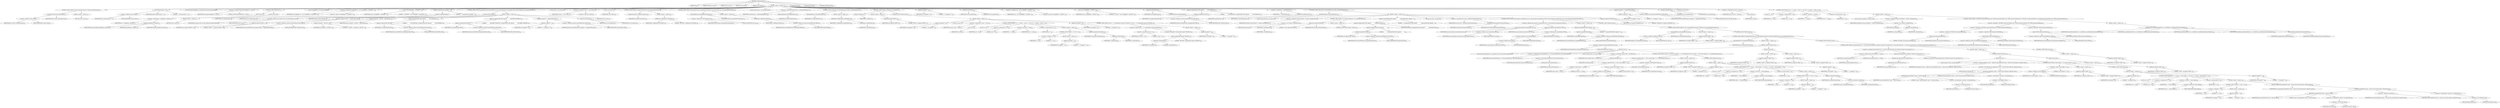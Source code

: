 digraph "printElementDecl" {  
"516" [label = <(METHOD,printElementDecl)<SUB>264</SUB>> ]
"33" [label = <(PARAM,this)<SUB>264</SUB>> ]
"517" [label = <(PARAM,PrintWriter out)<SUB>264</SUB>> ]
"518" [label = <(PARAM,Project p)<SUB>264</SUB>> ]
"519" [label = <(PARAM,String name)<SUB>265</SUB>> ]
"520" [label = <(PARAM,Class element)<SUB>265</SUB>> ]
"521" [label = <(BLOCK,&lt;empty&gt;,&lt;empty&gt;)<SUB>265</SUB>> ]
"522" [label = <(CONTROL_STRUCTURE,if (visited.containsKey(name)),if (visited.containsKey(name)))<SUB>267</SUB>> ]
"523" [label = <(containsKey,visited.containsKey(name))<SUB>267</SUB>> ]
"524" [label = <(&lt;operator&gt;.fieldAccess,this.visited)<SUB>267</SUB>> ]
"525" [label = <(IDENTIFIER,this,visited.containsKey(name))<SUB>267</SUB>> ]
"526" [label = <(FIELD_IDENTIFIER,visited,visited)<SUB>267</SUB>> ]
"527" [label = <(IDENTIFIER,name,visited.containsKey(name))<SUB>267</SUB>> ]
"528" [label = <(BLOCK,&lt;empty&gt;,&lt;empty&gt;)<SUB>267</SUB>> ]
"529" [label = <(RETURN,return;,return;)<SUB>268</SUB>> ]
"530" [label = <(put,visited.put(name, &quot;&quot;))<SUB>270</SUB>> ]
"531" [label = <(&lt;operator&gt;.fieldAccess,this.visited)<SUB>270</SUB>> ]
"532" [label = <(IDENTIFIER,this,visited.put(name, &quot;&quot;))<SUB>270</SUB>> ]
"533" [label = <(FIELD_IDENTIFIER,visited,visited)<SUB>270</SUB>> ]
"534" [label = <(IDENTIFIER,name,visited.put(name, &quot;&quot;))<SUB>270</SUB>> ]
"535" [label = <(LITERAL,&quot;&quot;,visited.put(name, &quot;&quot;))<SUB>270</SUB>> ]
"536" [label = <(LOCAL,IntrospectionHelper ih: org.apache.tools.ant.IntrospectionHelper)> ]
"537" [label = <(&lt;operator&gt;.assignment,IntrospectionHelper ih = null)<SUB>272</SUB>> ]
"538" [label = <(IDENTIFIER,ih,IntrospectionHelper ih = null)<SUB>272</SUB>> ]
"539" [label = <(LITERAL,null,IntrospectionHelper ih = null)<SUB>272</SUB>> ]
"540" [label = <(CONTROL_STRUCTURE,try,try)<SUB>273</SUB>> ]
"541" [label = <(BLOCK,try,try)<SUB>273</SUB>> ]
"542" [label = <(&lt;operator&gt;.assignment,ih = getHelper(p, element))<SUB>274</SUB>> ]
"543" [label = <(IDENTIFIER,ih,ih = getHelper(p, element))<SUB>274</SUB>> ]
"544" [label = <(getHelper,getHelper(p, element))<SUB>274</SUB>> ]
"545" [label = <(IDENTIFIER,IntrospectionHelper,getHelper(p, element))<SUB>274</SUB>> ]
"546" [label = <(IDENTIFIER,p,getHelper(p, element))<SUB>274</SUB>> ]
"547" [label = <(IDENTIFIER,element,getHelper(p, element))<SUB>274</SUB>> ]
"548" [label = <(BLOCK,catch,catch)> ]
"549" [label = <(BLOCK,&lt;empty&gt;,&lt;empty&gt;)<SUB>275</SUB>> ]
"550" [label = <(RETURN,return;,return;)<SUB>281</SUB>> ]
"28" [label = <(LOCAL,StringBuffer sb: java.lang.StringBuffer)> ]
"551" [label = <(&lt;operator&gt;.assignment,StringBuffer sb = new StringBuffer(&quot;&lt;!ELEMENT &quot;))<SUB>284</SUB>> ]
"552" [label = <(IDENTIFIER,sb,StringBuffer sb = new StringBuffer(&quot;&lt;!ELEMENT &quot;))<SUB>284</SUB>> ]
"553" [label = <(&lt;operator&gt;.alloc,new StringBuffer(&quot;&lt;!ELEMENT &quot;))<SUB>284</SUB>> ]
"554" [label = <(&lt;init&gt;,new StringBuffer(&quot;&lt;!ELEMENT &quot;))<SUB>284</SUB>> ]
"27" [label = <(IDENTIFIER,sb,new StringBuffer(&quot;&lt;!ELEMENT &quot;))<SUB>284</SUB>> ]
"555" [label = <(LITERAL,&quot;&lt;!ELEMENT &quot;,new StringBuffer(&quot;&lt;!ELEMENT &quot;))<SUB>284</SUB>> ]
"556" [label = <(append,sb.append(name).append(&quot; &quot;))<SUB>285</SUB>> ]
"557" [label = <(append,sb.append(name))<SUB>285</SUB>> ]
"558" [label = <(IDENTIFIER,sb,sb.append(name))<SUB>285</SUB>> ]
"559" [label = <(IDENTIFIER,name,sb.append(name))<SUB>285</SUB>> ]
"560" [label = <(LITERAL,&quot; &quot;,sb.append(name).append(&quot; &quot;))<SUB>285</SUB>> ]
"561" [label = <(CONTROL_STRUCTURE,if (org.apache.tools.ant.types.Reference.class.equals(element)),if (org.apache.tools.ant.types.Reference.class.equals(element)))<SUB>287</SUB>> ]
"562" [label = <(equals,equals(element))<SUB>287</SUB>> ]
"563" [label = <(&lt;operator&gt;.fieldAccess,org.apache.tools.ant.types.Reference.class)<SUB>287</SUB>> ]
"564" [label = <(IDENTIFIER,org.apache.tools.ant.types.Reference,equals(element))<SUB>287</SUB>> ]
"565" [label = <(FIELD_IDENTIFIER,class,class)<SUB>287</SUB>> ]
"566" [label = <(IDENTIFIER,element,equals(element))<SUB>287</SUB>> ]
"567" [label = <(BLOCK,&lt;empty&gt;,&lt;empty&gt;)<SUB>287</SUB>> ]
"568" [label = <(append,sb.append(&quot;EMPTY&gt;&quot;).append(LINE_SEP))<SUB>288</SUB>> ]
"569" [label = <(append,sb.append(&quot;EMPTY&gt;&quot;))<SUB>288</SUB>> ]
"570" [label = <(IDENTIFIER,sb,sb.append(&quot;EMPTY&gt;&quot;))<SUB>288</SUB>> ]
"571" [label = <(LITERAL,&quot;EMPTY&gt;&quot;,sb.append(&quot;EMPTY&gt;&quot;))<SUB>288</SUB>> ]
"572" [label = <(&lt;operator&gt;.fieldAccess,AntStructure$DTDPrinter.LINE_SEP)<SUB>288</SUB>> ]
"573" [label = <(IDENTIFIER,AntStructure$DTDPrinter,sb.append(&quot;EMPTY&gt;&quot;).append(LINE_SEP))<SUB>288</SUB>> ]
"574" [label = <(FIELD_IDENTIFIER,LINE_SEP,LINE_SEP)<SUB>288</SUB>> ]
"575" [label = <(append,sb.append(&quot;&lt;!ATTLIST &quot;).append(name))<SUB>289</SUB>> ]
"576" [label = <(append,sb.append(&quot;&lt;!ATTLIST &quot;))<SUB>289</SUB>> ]
"577" [label = <(IDENTIFIER,sb,sb.append(&quot;&lt;!ATTLIST &quot;))<SUB>289</SUB>> ]
"578" [label = <(LITERAL,&quot;&lt;!ATTLIST &quot;,sb.append(&quot;&lt;!ATTLIST &quot;))<SUB>289</SUB>> ]
"579" [label = <(IDENTIFIER,name,sb.append(&quot;&lt;!ATTLIST &quot;).append(name))<SUB>289</SUB>> ]
"580" [label = <(append,sb.append(LINE_SEP).append(&quot;          id ID #IMPLIED&quot;))<SUB>290</SUB>> ]
"581" [label = <(append,sb.append(LINE_SEP))<SUB>290</SUB>> ]
"582" [label = <(IDENTIFIER,sb,sb.append(LINE_SEP))<SUB>290</SUB>> ]
"583" [label = <(&lt;operator&gt;.fieldAccess,AntStructure$DTDPrinter.LINE_SEP)<SUB>290</SUB>> ]
"584" [label = <(IDENTIFIER,AntStructure$DTDPrinter,sb.append(LINE_SEP))<SUB>290</SUB>> ]
"585" [label = <(FIELD_IDENTIFIER,LINE_SEP,LINE_SEP)<SUB>290</SUB>> ]
"586" [label = <(LITERAL,&quot;          id ID #IMPLIED&quot;,sb.append(LINE_SEP).append(&quot;          id ID #IMPLIED&quot;))<SUB>290</SUB>> ]
"587" [label = <(append,sb.append(LINE_SEP).append(&quot;          refid IDREF #IMPLIED&quot;))<SUB>291</SUB>> ]
"588" [label = <(append,sb.append(LINE_SEP))<SUB>291</SUB>> ]
"589" [label = <(IDENTIFIER,sb,sb.append(LINE_SEP))<SUB>291</SUB>> ]
"590" [label = <(&lt;operator&gt;.fieldAccess,AntStructure$DTDPrinter.LINE_SEP)<SUB>291</SUB>> ]
"591" [label = <(IDENTIFIER,AntStructure$DTDPrinter,sb.append(LINE_SEP))<SUB>291</SUB>> ]
"592" [label = <(FIELD_IDENTIFIER,LINE_SEP,LINE_SEP)<SUB>291</SUB>> ]
"593" [label = <(LITERAL,&quot;          refid IDREF #IMPLIED&quot;,sb.append(LINE_SEP).append(&quot;          refid IDREF #IMPLIED&quot;))<SUB>291</SUB>> ]
"594" [label = <(append,sb.append(&quot;&gt;&quot;).append(LINE_SEP))<SUB>292</SUB>> ]
"595" [label = <(append,sb.append(&quot;&gt;&quot;))<SUB>292</SUB>> ]
"596" [label = <(IDENTIFIER,sb,sb.append(&quot;&gt;&quot;))<SUB>292</SUB>> ]
"597" [label = <(LITERAL,&quot;&gt;&quot;,sb.append(&quot;&gt;&quot;))<SUB>292</SUB>> ]
"598" [label = <(&lt;operator&gt;.fieldAccess,AntStructure$DTDPrinter.LINE_SEP)<SUB>292</SUB>> ]
"599" [label = <(IDENTIFIER,AntStructure$DTDPrinter,sb.append(&quot;&gt;&quot;).append(LINE_SEP))<SUB>292</SUB>> ]
"600" [label = <(FIELD_IDENTIFIER,LINE_SEP,LINE_SEP)<SUB>292</SUB>> ]
"601" [label = <(println,out.println(sb))<SUB>293</SUB>> ]
"602" [label = <(IDENTIFIER,out,out.println(sb))<SUB>293</SUB>> ]
"603" [label = <(IDENTIFIER,sb,out.println(sb))<SUB>293</SUB>> ]
"604" [label = <(RETURN,return;,return;)<SUB>294</SUB>> ]
"30" [label = <(LOCAL,Vector v: java.util.Vector)> ]
"605" [label = <(&lt;operator&gt;.assignment,Vector v = new Vector())<SUB>297</SUB>> ]
"606" [label = <(IDENTIFIER,v,Vector v = new Vector())<SUB>297</SUB>> ]
"607" [label = <(&lt;operator&gt;.alloc,new Vector())<SUB>297</SUB>> ]
"608" [label = <(&lt;init&gt;,new Vector())<SUB>297</SUB>> ]
"29" [label = <(IDENTIFIER,v,new Vector())<SUB>297</SUB>> ]
"609" [label = <(CONTROL_STRUCTURE,if (ih.supportsCharacters()),if (ih.supportsCharacters()))<SUB>298</SUB>> ]
"610" [label = <(supportsCharacters,supportsCharacters())<SUB>298</SUB>> ]
"611" [label = <(IDENTIFIER,ih,supportsCharacters())<SUB>298</SUB>> ]
"612" [label = <(BLOCK,&lt;empty&gt;,&lt;empty&gt;)<SUB>298</SUB>> ]
"613" [label = <(addElement,v.addElement(&quot;#PCDATA&quot;))<SUB>299</SUB>> ]
"614" [label = <(IDENTIFIER,v,v.addElement(&quot;#PCDATA&quot;))<SUB>299</SUB>> ]
"615" [label = <(LITERAL,&quot;#PCDATA&quot;,v.addElement(&quot;#PCDATA&quot;))<SUB>299</SUB>> ]
"616" [label = <(CONTROL_STRUCTURE,if (TaskContainer.class.isAssignableFrom(element)),if (TaskContainer.class.isAssignableFrom(element)))<SUB>302</SUB>> ]
"617" [label = <(isAssignableFrom,isAssignableFrom(element))<SUB>302</SUB>> ]
"618" [label = <(&lt;operator&gt;.fieldAccess,TaskContainer.class)<SUB>302</SUB>> ]
"619" [label = <(IDENTIFIER,TaskContainer,isAssignableFrom(element))<SUB>302</SUB>> ]
"620" [label = <(FIELD_IDENTIFIER,class,class)<SUB>302</SUB>> ]
"621" [label = <(IDENTIFIER,element,isAssignableFrom(element))<SUB>302</SUB>> ]
"622" [label = <(BLOCK,&lt;empty&gt;,&lt;empty&gt;)<SUB>302</SUB>> ]
"623" [label = <(addElement,v.addElement(TASKS))<SUB>303</SUB>> ]
"624" [label = <(IDENTIFIER,v,v.addElement(TASKS))<SUB>303</SUB>> ]
"625" [label = <(&lt;operator&gt;.fieldAccess,AntStructure$DTDPrinter.TASKS)<SUB>303</SUB>> ]
"626" [label = <(IDENTIFIER,AntStructure$DTDPrinter,v.addElement(TASKS))<SUB>303</SUB>> ]
"627" [label = <(FIELD_IDENTIFIER,TASKS,TASKS)<SUB>303</SUB>> ]
"628" [label = <(LOCAL,Enumeration e: java.util.Enumeration)> ]
"629" [label = <(&lt;operator&gt;.assignment,Enumeration e = getNestedElements())<SUB>306</SUB>> ]
"630" [label = <(IDENTIFIER,e,Enumeration e = getNestedElements())<SUB>306</SUB>> ]
"631" [label = <(getNestedElements,getNestedElements())<SUB>306</SUB>> ]
"632" [label = <(IDENTIFIER,ih,getNestedElements())<SUB>306</SUB>> ]
"633" [label = <(CONTROL_STRUCTURE,while (e.hasMoreElements()),while (e.hasMoreElements()))<SUB>307</SUB>> ]
"634" [label = <(hasMoreElements,e.hasMoreElements())<SUB>307</SUB>> ]
"635" [label = <(IDENTIFIER,e,e.hasMoreElements())<SUB>307</SUB>> ]
"636" [label = <(BLOCK,&lt;empty&gt;,&lt;empty&gt;)<SUB>307</SUB>> ]
"637" [label = <(addElement,v.addElement(e.nextElement()))<SUB>308</SUB>> ]
"638" [label = <(IDENTIFIER,v,v.addElement(e.nextElement()))<SUB>308</SUB>> ]
"639" [label = <(nextElement,e.nextElement())<SUB>308</SUB>> ]
"640" [label = <(IDENTIFIER,e,e.nextElement())<SUB>308</SUB>> ]
"641" [label = <(CONTROL_STRUCTURE,if (v.isEmpty()),if (v.isEmpty()))<SUB>311</SUB>> ]
"642" [label = <(isEmpty,v.isEmpty())<SUB>311</SUB>> ]
"643" [label = <(IDENTIFIER,v,v.isEmpty())<SUB>311</SUB>> ]
"644" [label = <(BLOCK,&lt;empty&gt;,&lt;empty&gt;)<SUB>311</SUB>> ]
"645" [label = <(append,sb.append(&quot;EMPTY&quot;))<SUB>312</SUB>> ]
"646" [label = <(IDENTIFIER,sb,sb.append(&quot;EMPTY&quot;))<SUB>312</SUB>> ]
"647" [label = <(LITERAL,&quot;EMPTY&quot;,sb.append(&quot;EMPTY&quot;))<SUB>312</SUB>> ]
"648" [label = <(CONTROL_STRUCTURE,else,else)<SUB>313</SUB>> ]
"649" [label = <(BLOCK,&lt;empty&gt;,&lt;empty&gt;)<SUB>313</SUB>> ]
"650" [label = <(append,sb.append(&quot;(&quot;))<SUB>314</SUB>> ]
"651" [label = <(IDENTIFIER,sb,sb.append(&quot;(&quot;))<SUB>314</SUB>> ]
"652" [label = <(LITERAL,&quot;(&quot;,sb.append(&quot;(&quot;))<SUB>314</SUB>> ]
"653" [label = <(LOCAL,int count: int)> ]
"654" [label = <(&lt;operator&gt;.assignment,int count = v.size())<SUB>315</SUB>> ]
"655" [label = <(IDENTIFIER,count,int count = v.size())<SUB>315</SUB>> ]
"656" [label = <(size,v.size())<SUB>315</SUB>> ]
"657" [label = <(IDENTIFIER,v,v.size())<SUB>315</SUB>> ]
"658" [label = <(CONTROL_STRUCTURE,for (int i = 0; Some(i &lt; count); i++),for (int i = 0; Some(i &lt; count); i++))<SUB>316</SUB>> ]
"659" [label = <(LOCAL,int i: int)> ]
"660" [label = <(&lt;operator&gt;.assignment,int i = 0)<SUB>316</SUB>> ]
"661" [label = <(IDENTIFIER,i,int i = 0)<SUB>316</SUB>> ]
"662" [label = <(LITERAL,0,int i = 0)<SUB>316</SUB>> ]
"663" [label = <(&lt;operator&gt;.lessThan,i &lt; count)<SUB>316</SUB>> ]
"664" [label = <(IDENTIFIER,i,i &lt; count)<SUB>316</SUB>> ]
"665" [label = <(IDENTIFIER,count,i &lt; count)<SUB>316</SUB>> ]
"666" [label = <(&lt;operator&gt;.postIncrement,i++)<SUB>316</SUB>> ]
"667" [label = <(IDENTIFIER,i,i++)<SUB>316</SUB>> ]
"668" [label = <(BLOCK,&lt;empty&gt;,&lt;empty&gt;)<SUB>316</SUB>> ]
"669" [label = <(CONTROL_STRUCTURE,if (i != 0),if (i != 0))<SUB>317</SUB>> ]
"670" [label = <(&lt;operator&gt;.notEquals,i != 0)<SUB>317</SUB>> ]
"671" [label = <(IDENTIFIER,i,i != 0)<SUB>317</SUB>> ]
"672" [label = <(LITERAL,0,i != 0)<SUB>317</SUB>> ]
"673" [label = <(BLOCK,&lt;empty&gt;,&lt;empty&gt;)<SUB>317</SUB>> ]
"674" [label = <(append,sb.append(&quot; | &quot;))<SUB>318</SUB>> ]
"675" [label = <(IDENTIFIER,sb,sb.append(&quot; | &quot;))<SUB>318</SUB>> ]
"676" [label = <(LITERAL,&quot; | &quot;,sb.append(&quot; | &quot;))<SUB>318</SUB>> ]
"677" [label = <(append,sb.append(v.elementAt(i)))<SUB>320</SUB>> ]
"678" [label = <(IDENTIFIER,sb,sb.append(v.elementAt(i)))<SUB>320</SUB>> ]
"679" [label = <(elementAt,v.elementAt(i))<SUB>320</SUB>> ]
"680" [label = <(IDENTIFIER,v,v.elementAt(i))<SUB>320</SUB>> ]
"681" [label = <(IDENTIFIER,i,v.elementAt(i))<SUB>320</SUB>> ]
"682" [label = <(append,sb.append(&quot;)&quot;))<SUB>322</SUB>> ]
"683" [label = <(IDENTIFIER,sb,sb.append(&quot;)&quot;))<SUB>322</SUB>> ]
"684" [label = <(LITERAL,&quot;)&quot;,sb.append(&quot;)&quot;))<SUB>322</SUB>> ]
"685" [label = <(CONTROL_STRUCTURE,if (count &gt; 1 || !v.elementAt(0).equals(&quot;#PCDATA&quot;)),if (count &gt; 1 || !v.elementAt(0).equals(&quot;#PCDATA&quot;)))<SUB>323</SUB>> ]
"686" [label = <(&lt;operator&gt;.logicalOr,count &gt; 1 || !v.elementAt(0).equals(&quot;#PCDATA&quot;))<SUB>323</SUB>> ]
"687" [label = <(&lt;operator&gt;.greaterThan,count &gt; 1)<SUB>323</SUB>> ]
"688" [label = <(IDENTIFIER,count,count &gt; 1)<SUB>323</SUB>> ]
"689" [label = <(LITERAL,1,count &gt; 1)<SUB>323</SUB>> ]
"690" [label = <(&lt;operator&gt;.logicalNot,!v.elementAt(0).equals(&quot;#PCDATA&quot;))<SUB>323</SUB>> ]
"691" [label = <(equals,v.elementAt(0).equals(&quot;#PCDATA&quot;))<SUB>323</SUB>> ]
"692" [label = <(elementAt,v.elementAt(0))<SUB>323</SUB>> ]
"693" [label = <(IDENTIFIER,v,v.elementAt(0))<SUB>323</SUB>> ]
"694" [label = <(LITERAL,0,v.elementAt(0))<SUB>323</SUB>> ]
"695" [label = <(LITERAL,&quot;#PCDATA&quot;,v.elementAt(0).equals(&quot;#PCDATA&quot;))<SUB>323</SUB>> ]
"696" [label = <(BLOCK,&lt;empty&gt;,&lt;empty&gt;)<SUB>323</SUB>> ]
"697" [label = <(append,sb.append(&quot;*&quot;))<SUB>324</SUB>> ]
"698" [label = <(IDENTIFIER,sb,sb.append(&quot;*&quot;))<SUB>324</SUB>> ]
"699" [label = <(LITERAL,&quot;*&quot;,sb.append(&quot;*&quot;))<SUB>324</SUB>> ]
"700" [label = <(append,sb.append(&quot;&gt;&quot;))<SUB>327</SUB>> ]
"701" [label = <(IDENTIFIER,sb,sb.append(&quot;&gt;&quot;))<SUB>327</SUB>> ]
"702" [label = <(LITERAL,&quot;&gt;&quot;,sb.append(&quot;&gt;&quot;))<SUB>327</SUB>> ]
"703" [label = <(println,out.println(sb))<SUB>328</SUB>> ]
"704" [label = <(IDENTIFIER,out,out.println(sb))<SUB>328</SUB>> ]
"705" [label = <(IDENTIFIER,sb,out.println(sb))<SUB>328</SUB>> ]
"706" [label = <(&lt;operator&gt;.assignment,sb = new StringBuffer(&quot;&lt;!ATTLIST &quot;))<SUB>330</SUB>> ]
"707" [label = <(IDENTIFIER,sb,sb = new StringBuffer(&quot;&lt;!ATTLIST &quot;))<SUB>330</SUB>> ]
"708" [label = <(&lt;operator&gt;.alloc,new StringBuffer(&quot;&lt;!ATTLIST &quot;))<SUB>330</SUB>> ]
"709" [label = <(&lt;init&gt;,new StringBuffer(&quot;&lt;!ATTLIST &quot;))<SUB>330</SUB>> ]
"31" [label = <(IDENTIFIER,sb,new StringBuffer(&quot;&lt;!ATTLIST &quot;))<SUB>330</SUB>> ]
"710" [label = <(LITERAL,&quot;&lt;!ATTLIST &quot;,new StringBuffer(&quot;&lt;!ATTLIST &quot;))<SUB>330</SUB>> ]
"711" [label = <(append,sb.append(name))<SUB>331</SUB>> ]
"712" [label = <(IDENTIFIER,sb,sb.append(name))<SUB>331</SUB>> ]
"713" [label = <(IDENTIFIER,name,sb.append(name))<SUB>331</SUB>> ]
"714" [label = <(append,sb.append(LINE_SEP).append(&quot;          id ID #IMPLIED&quot;))<SUB>332</SUB>> ]
"715" [label = <(append,sb.append(LINE_SEP))<SUB>332</SUB>> ]
"716" [label = <(IDENTIFIER,sb,sb.append(LINE_SEP))<SUB>332</SUB>> ]
"717" [label = <(&lt;operator&gt;.fieldAccess,AntStructure$DTDPrinter.LINE_SEP)<SUB>332</SUB>> ]
"718" [label = <(IDENTIFIER,AntStructure$DTDPrinter,sb.append(LINE_SEP))<SUB>332</SUB>> ]
"719" [label = <(FIELD_IDENTIFIER,LINE_SEP,LINE_SEP)<SUB>332</SUB>> ]
"720" [label = <(LITERAL,&quot;          id ID #IMPLIED&quot;,sb.append(LINE_SEP).append(&quot;          id ID #IMPLIED&quot;))<SUB>332</SUB>> ]
"721" [label = <(&lt;operator&gt;.assignment,e = getAttributes())<SUB>334</SUB>> ]
"722" [label = <(IDENTIFIER,e,e = getAttributes())<SUB>334</SUB>> ]
"723" [label = <(getAttributes,getAttributes())<SUB>334</SUB>> ]
"724" [label = <(IDENTIFIER,ih,getAttributes())<SUB>334</SUB>> ]
"725" [label = <(CONTROL_STRUCTURE,while (e.hasMoreElements()),while (e.hasMoreElements()))<SUB>335</SUB>> ]
"726" [label = <(hasMoreElements,e.hasMoreElements())<SUB>335</SUB>> ]
"727" [label = <(IDENTIFIER,e,e.hasMoreElements())<SUB>335</SUB>> ]
"728" [label = <(BLOCK,&lt;empty&gt;,&lt;empty&gt;)<SUB>335</SUB>> ]
"729" [label = <(LOCAL,String attrName: java.lang.String)> ]
"730" [label = <(&lt;operator&gt;.assignment,String attrName = (String) e.nextElement())<SUB>336</SUB>> ]
"731" [label = <(IDENTIFIER,attrName,String attrName = (String) e.nextElement())<SUB>336</SUB>> ]
"732" [label = <(&lt;operator&gt;.cast,(String) e.nextElement())<SUB>336</SUB>> ]
"733" [label = <(TYPE_REF,String,String)<SUB>336</SUB>> ]
"734" [label = <(nextElement,e.nextElement())<SUB>336</SUB>> ]
"735" [label = <(IDENTIFIER,e,e.nextElement())<SUB>336</SUB>> ]
"736" [label = <(CONTROL_STRUCTURE,if (&quot;id&quot;.equals(attrName)),if (&quot;id&quot;.equals(attrName)))<SUB>337</SUB>> ]
"737" [label = <(equals,this.equals(attrName))<SUB>337</SUB>> ]
"738" [label = <(LITERAL,&quot;id&quot;,this.equals(attrName))<SUB>337</SUB>> ]
"739" [label = <(IDENTIFIER,attrName,this.equals(attrName))<SUB>337</SUB>> ]
"740" [label = <(BLOCK,&lt;empty&gt;,&lt;empty&gt;)<SUB>337</SUB>> ]
"741" [label = <(CONTROL_STRUCTURE,continue;,continue;)<SUB>338</SUB>> ]
"742" [label = <(append,sb.append(LINE_SEP).append(&quot;          &quot;).append(attrName).append(&quot; &quot;))<SUB>341</SUB>> ]
"743" [label = <(append,sb.append(LINE_SEP).append(&quot;          &quot;).append(attrName))<SUB>341</SUB>> ]
"744" [label = <(append,sb.append(LINE_SEP).append(&quot;          &quot;))<SUB>341</SUB>> ]
"745" [label = <(append,sb.append(LINE_SEP))<SUB>341</SUB>> ]
"746" [label = <(IDENTIFIER,sb,sb.append(LINE_SEP))<SUB>341</SUB>> ]
"747" [label = <(&lt;operator&gt;.fieldAccess,AntStructure$DTDPrinter.LINE_SEP)<SUB>341</SUB>> ]
"748" [label = <(IDENTIFIER,AntStructure$DTDPrinter,sb.append(LINE_SEP))<SUB>341</SUB>> ]
"749" [label = <(FIELD_IDENTIFIER,LINE_SEP,LINE_SEP)<SUB>341</SUB>> ]
"750" [label = <(LITERAL,&quot;          &quot;,sb.append(LINE_SEP).append(&quot;          &quot;))<SUB>341</SUB>> ]
"751" [label = <(IDENTIFIER,attrName,sb.append(LINE_SEP).append(&quot;          &quot;).append(attrName))<SUB>342</SUB>> ]
"752" [label = <(LITERAL,&quot; &quot;,sb.append(LINE_SEP).append(&quot;          &quot;).append(attrName).append(&quot; &quot;))<SUB>342</SUB>> ]
"753" [label = <(LOCAL,Class type: java.lang.Class)> ]
"754" [label = <(&lt;operator&gt;.assignment,Class type = getAttributeType(attrName))<SUB>343</SUB>> ]
"755" [label = <(IDENTIFIER,type,Class type = getAttributeType(attrName))<SUB>343</SUB>> ]
"756" [label = <(getAttributeType,getAttributeType(attrName))<SUB>343</SUB>> ]
"757" [label = <(IDENTIFIER,ih,getAttributeType(attrName))<SUB>343</SUB>> ]
"758" [label = <(IDENTIFIER,attrName,getAttributeType(attrName))<SUB>343</SUB>> ]
"759" [label = <(CONTROL_STRUCTURE,if (type.equals(java.lang.Boolean.class) || type.equals(java.lang.Boolean.TYPE)),if (type.equals(java.lang.Boolean.class) || type.equals(java.lang.Boolean.TYPE)))<SUB>344</SUB>> ]
"760" [label = <(&lt;operator&gt;.logicalOr,type.equals(java.lang.Boolean.class) || type.equals(java.lang.Boolean.TYPE))<SUB>344</SUB>> ]
"761" [label = <(equals,type.equals(java.lang.Boolean.class))<SUB>344</SUB>> ]
"762" [label = <(IDENTIFIER,type,type.equals(java.lang.Boolean.class))<SUB>344</SUB>> ]
"763" [label = <(&lt;operator&gt;.fieldAccess,java.lang.Boolean.class)<SUB>344</SUB>> ]
"764" [label = <(IDENTIFIER,java.lang.Boolean,type.equals(java.lang.Boolean.class))<SUB>344</SUB>> ]
"765" [label = <(FIELD_IDENTIFIER,class,class)<SUB>344</SUB>> ]
"766" [label = <(equals,type.equals(java.lang.Boolean.TYPE))<SUB>345</SUB>> ]
"767" [label = <(IDENTIFIER,type,type.equals(java.lang.Boolean.TYPE))<SUB>345</SUB>> ]
"768" [label = <(&lt;operator&gt;.fieldAccess,java.lang.Boolean.TYPE)<SUB>345</SUB>> ]
"769" [label = <(&lt;operator&gt;.fieldAccess,java.lang.Boolean)<SUB>345</SUB>> ]
"770" [label = <(&lt;operator&gt;.fieldAccess,java.lang)<SUB>345</SUB>> ]
"771" [label = <(IDENTIFIER,java,type.equals(java.lang.Boolean.TYPE))<SUB>345</SUB>> ]
"772" [label = <(FIELD_IDENTIFIER,lang,lang)<SUB>345</SUB>> ]
"773" [label = <(FIELD_IDENTIFIER,Boolean,Boolean)<SUB>345</SUB>> ]
"774" [label = <(FIELD_IDENTIFIER,TYPE,TYPE)<SUB>345</SUB>> ]
"775" [label = <(BLOCK,&lt;empty&gt;,&lt;empty&gt;)<SUB>345</SUB>> ]
"776" [label = <(append,sb.append(BOOLEAN).append(&quot; &quot;))<SUB>346</SUB>> ]
"777" [label = <(append,sb.append(BOOLEAN))<SUB>346</SUB>> ]
"778" [label = <(IDENTIFIER,sb,sb.append(BOOLEAN))<SUB>346</SUB>> ]
"779" [label = <(&lt;operator&gt;.fieldAccess,AntStructure$DTDPrinter.BOOLEAN)<SUB>346</SUB>> ]
"780" [label = <(IDENTIFIER,AntStructure$DTDPrinter,sb.append(BOOLEAN))<SUB>346</SUB>> ]
"781" [label = <(FIELD_IDENTIFIER,BOOLEAN,BOOLEAN)<SUB>346</SUB>> ]
"782" [label = <(LITERAL,&quot; &quot;,sb.append(BOOLEAN).append(&quot; &quot;))<SUB>346</SUB>> ]
"783" [label = <(CONTROL_STRUCTURE,else,else)<SUB>347</SUB>> ]
"784" [label = <(CONTROL_STRUCTURE,if (Reference.class.isAssignableFrom(type)),if (Reference.class.isAssignableFrom(type)))<SUB>347</SUB>> ]
"785" [label = <(isAssignableFrom,isAssignableFrom(type))<SUB>347</SUB>> ]
"786" [label = <(&lt;operator&gt;.fieldAccess,Reference.class)<SUB>347</SUB>> ]
"787" [label = <(IDENTIFIER,Reference,isAssignableFrom(type))<SUB>347</SUB>> ]
"788" [label = <(FIELD_IDENTIFIER,class,class)<SUB>347</SUB>> ]
"789" [label = <(IDENTIFIER,type,isAssignableFrom(type))<SUB>347</SUB>> ]
"790" [label = <(BLOCK,&lt;empty&gt;,&lt;empty&gt;)<SUB>347</SUB>> ]
"791" [label = <(append,sb.append(&quot;IDREF &quot;))<SUB>348</SUB>> ]
"792" [label = <(IDENTIFIER,sb,sb.append(&quot;IDREF &quot;))<SUB>348</SUB>> ]
"793" [label = <(LITERAL,&quot;IDREF &quot;,sb.append(&quot;IDREF &quot;))<SUB>348</SUB>> ]
"794" [label = <(CONTROL_STRUCTURE,else,else)<SUB>349</SUB>> ]
"795" [label = <(CONTROL_STRUCTURE,if (EnumeratedAttribute.class.isAssignableFrom(type)),if (EnumeratedAttribute.class.isAssignableFrom(type)))<SUB>349</SUB>> ]
"796" [label = <(isAssignableFrom,isAssignableFrom(type))<SUB>349</SUB>> ]
"797" [label = <(&lt;operator&gt;.fieldAccess,EnumeratedAttribute.class)<SUB>349</SUB>> ]
"798" [label = <(IDENTIFIER,EnumeratedAttribute,isAssignableFrom(type))<SUB>349</SUB>> ]
"799" [label = <(FIELD_IDENTIFIER,class,class)<SUB>349</SUB>> ]
"800" [label = <(IDENTIFIER,type,isAssignableFrom(type))<SUB>349</SUB>> ]
"801" [label = <(BLOCK,&lt;empty&gt;,&lt;empty&gt;)<SUB>349</SUB>> ]
"802" [label = <(CONTROL_STRUCTURE,try,try)<SUB>350</SUB>> ]
"803" [label = <(BLOCK,try,try)<SUB>350</SUB>> ]
"804" [label = <(LOCAL,EnumeratedAttribute ea: org.apache.tools.ant.types.EnumeratedAttribute)> ]
"805" [label = <(&lt;operator&gt;.assignment,EnumeratedAttribute ea = (EnumeratedAttribute) type.newInstance())<SUB>351</SUB>> ]
"806" [label = <(IDENTIFIER,ea,EnumeratedAttribute ea = (EnumeratedAttribute) type.newInstance())<SUB>351</SUB>> ]
"807" [label = <(&lt;operator&gt;.cast,(EnumeratedAttribute) type.newInstance())<SUB>352</SUB>> ]
"808" [label = <(TYPE_REF,EnumeratedAttribute,EnumeratedAttribute)<SUB>352</SUB>> ]
"809" [label = <(newInstance,type.newInstance())<SUB>352</SUB>> ]
"810" [label = <(IDENTIFIER,type,type.newInstance())<SUB>352</SUB>> ]
"811" [label = <(LOCAL,String[] values: java.lang.String[])> ]
"812" [label = <(&lt;operator&gt;.assignment,String[] values = getValues())<SUB>353</SUB>> ]
"813" [label = <(IDENTIFIER,values,String[] values = getValues())<SUB>353</SUB>> ]
"814" [label = <(getValues,getValues())<SUB>353</SUB>> ]
"815" [label = <(IDENTIFIER,ea,getValues())<SUB>353</SUB>> ]
"816" [label = <(CONTROL_STRUCTURE,if (values == null || values.length == 0 || !areNmtokens(values)),if (values == null || values.length == 0 || !areNmtokens(values)))<SUB>354</SUB>> ]
"817" [label = <(&lt;operator&gt;.logicalOr,values == null || values.length == 0 || !areNmtokens(values))<SUB>354</SUB>> ]
"818" [label = <(&lt;operator&gt;.logicalOr,values == null || values.length == 0)<SUB>354</SUB>> ]
"819" [label = <(&lt;operator&gt;.equals,values == null)<SUB>354</SUB>> ]
"820" [label = <(IDENTIFIER,values,values == null)<SUB>354</SUB>> ]
"821" [label = <(LITERAL,null,values == null)<SUB>354</SUB>> ]
"822" [label = <(&lt;operator&gt;.equals,values.length == 0)<SUB>355</SUB>> ]
"823" [label = <(&lt;operator&gt;.fieldAccess,values.length)<SUB>355</SUB>> ]
"824" [label = <(IDENTIFIER,values,values.length == 0)<SUB>355</SUB>> ]
"825" [label = <(FIELD_IDENTIFIER,length,length)<SUB>355</SUB>> ]
"826" [label = <(LITERAL,0,values.length == 0)<SUB>355</SUB>> ]
"827" [label = <(&lt;operator&gt;.logicalNot,!areNmtokens(values))<SUB>356</SUB>> ]
"828" [label = <(areNmtokens,areNmtokens(values))<SUB>356</SUB>> ]
"829" [label = <(IDENTIFIER,values,areNmtokens(values))<SUB>356</SUB>> ]
"830" [label = <(BLOCK,&lt;empty&gt;,&lt;empty&gt;)<SUB>356</SUB>> ]
"831" [label = <(append,sb.append(&quot;CDATA &quot;))<SUB>357</SUB>> ]
"832" [label = <(IDENTIFIER,sb,sb.append(&quot;CDATA &quot;))<SUB>357</SUB>> ]
"833" [label = <(LITERAL,&quot;CDATA &quot;,sb.append(&quot;CDATA &quot;))<SUB>357</SUB>> ]
"834" [label = <(CONTROL_STRUCTURE,else,else)<SUB>358</SUB>> ]
"835" [label = <(BLOCK,&lt;empty&gt;,&lt;empty&gt;)<SUB>358</SUB>> ]
"836" [label = <(append,sb.append(&quot;(&quot;))<SUB>359</SUB>> ]
"837" [label = <(IDENTIFIER,sb,sb.append(&quot;(&quot;))<SUB>359</SUB>> ]
"838" [label = <(LITERAL,&quot;(&quot;,sb.append(&quot;(&quot;))<SUB>359</SUB>> ]
"839" [label = <(CONTROL_STRUCTURE,for (int i = 0; Some(i &lt; values.length); i++),for (int i = 0; Some(i &lt; values.length); i++))<SUB>360</SUB>> ]
"840" [label = <(LOCAL,int i: int)> ]
"841" [label = <(&lt;operator&gt;.assignment,int i = 0)<SUB>360</SUB>> ]
"842" [label = <(IDENTIFIER,i,int i = 0)<SUB>360</SUB>> ]
"843" [label = <(LITERAL,0,int i = 0)<SUB>360</SUB>> ]
"844" [label = <(&lt;operator&gt;.lessThan,i &lt; values.length)<SUB>360</SUB>> ]
"845" [label = <(IDENTIFIER,i,i &lt; values.length)<SUB>360</SUB>> ]
"846" [label = <(&lt;operator&gt;.fieldAccess,values.length)<SUB>360</SUB>> ]
"847" [label = <(IDENTIFIER,values,i &lt; values.length)<SUB>360</SUB>> ]
"848" [label = <(FIELD_IDENTIFIER,length,length)<SUB>360</SUB>> ]
"849" [label = <(&lt;operator&gt;.postIncrement,i++)<SUB>360</SUB>> ]
"850" [label = <(IDENTIFIER,i,i++)<SUB>360</SUB>> ]
"851" [label = <(BLOCK,&lt;empty&gt;,&lt;empty&gt;)<SUB>360</SUB>> ]
"852" [label = <(CONTROL_STRUCTURE,if (i != 0),if (i != 0))<SUB>361</SUB>> ]
"853" [label = <(&lt;operator&gt;.notEquals,i != 0)<SUB>361</SUB>> ]
"854" [label = <(IDENTIFIER,i,i != 0)<SUB>361</SUB>> ]
"855" [label = <(LITERAL,0,i != 0)<SUB>361</SUB>> ]
"856" [label = <(BLOCK,&lt;empty&gt;,&lt;empty&gt;)<SUB>361</SUB>> ]
"857" [label = <(append,sb.append(&quot; | &quot;))<SUB>362</SUB>> ]
"858" [label = <(IDENTIFIER,sb,sb.append(&quot; | &quot;))<SUB>362</SUB>> ]
"859" [label = <(LITERAL,&quot; | &quot;,sb.append(&quot; | &quot;))<SUB>362</SUB>> ]
"860" [label = <(append,sb.append(values[i]))<SUB>364</SUB>> ]
"861" [label = <(IDENTIFIER,sb,sb.append(values[i]))<SUB>364</SUB>> ]
"862" [label = <(&lt;operator&gt;.indexAccess,values[i])<SUB>364</SUB>> ]
"863" [label = <(IDENTIFIER,values,sb.append(values[i]))<SUB>364</SUB>> ]
"864" [label = <(IDENTIFIER,i,sb.append(values[i]))<SUB>364</SUB>> ]
"865" [label = <(append,sb.append(&quot;) &quot;))<SUB>366</SUB>> ]
"866" [label = <(IDENTIFIER,sb,sb.append(&quot;) &quot;))<SUB>366</SUB>> ]
"867" [label = <(LITERAL,&quot;) &quot;,sb.append(&quot;) &quot;))<SUB>366</SUB>> ]
"868" [label = <(BLOCK,catch,catch)> ]
"869" [label = <(BLOCK,&lt;empty&gt;,&lt;empty&gt;)<SUB>368</SUB>> ]
"870" [label = <(append,sb.append(&quot;CDATA &quot;))<SUB>369</SUB>> ]
"871" [label = <(IDENTIFIER,sb,sb.append(&quot;CDATA &quot;))<SUB>369</SUB>> ]
"872" [label = <(LITERAL,&quot;CDATA &quot;,sb.append(&quot;CDATA &quot;))<SUB>369</SUB>> ]
"873" [label = <(BLOCK,&lt;empty&gt;,&lt;empty&gt;)<SUB>370</SUB>> ]
"874" [label = <(append,sb.append(&quot;CDATA &quot;))<SUB>371</SUB>> ]
"875" [label = <(IDENTIFIER,sb,sb.append(&quot;CDATA &quot;))<SUB>371</SUB>> ]
"876" [label = <(LITERAL,&quot;CDATA &quot;,sb.append(&quot;CDATA &quot;))<SUB>371</SUB>> ]
"877" [label = <(CONTROL_STRUCTURE,else,else)<SUB>373</SUB>> ]
"878" [label = <(CONTROL_STRUCTURE,if (type.getSuperclass() != null &amp;&amp; type.getSuperclass().getName().equals(&quot;java.lang.Enum&quot;)),if (type.getSuperclass() != null &amp;&amp; type.getSuperclass().getName().equals(&quot;java.lang.Enum&quot;)))<SUB>373</SUB>> ]
"879" [label = <(&lt;operator&gt;.logicalAnd,type.getSuperclass() != null &amp;&amp; type.getSuperclass().getName().equals(&quot;java.lang.Enum&quot;))<SUB>373</SUB>> ]
"880" [label = <(&lt;operator&gt;.notEquals,type.getSuperclass() != null)<SUB>373</SUB>> ]
"881" [label = <(getSuperclass,type.getSuperclass())<SUB>373</SUB>> ]
"882" [label = <(IDENTIFIER,type,type.getSuperclass())<SUB>373</SUB>> ]
"883" [label = <(LITERAL,null,type.getSuperclass() != null)<SUB>373</SUB>> ]
"884" [label = <(equals,type.getSuperclass().getName().equals(&quot;java.lang.Enum&quot;))<SUB>374</SUB>> ]
"885" [label = <(getName,type.getSuperclass().getName())<SUB>374</SUB>> ]
"886" [label = <(getSuperclass,type.getSuperclass())<SUB>374</SUB>> ]
"887" [label = <(IDENTIFIER,type,type.getSuperclass())<SUB>374</SUB>> ]
"888" [label = <(LITERAL,&quot;java.lang.Enum&quot;,type.getSuperclass().getName().equals(&quot;java.lang.Enum&quot;))<SUB>374</SUB>> ]
"889" [label = <(BLOCK,&lt;empty&gt;,&lt;empty&gt;)<SUB>374</SUB>> ]
"890" [label = <(CONTROL_STRUCTURE,try,try)<SUB>375</SUB>> ]
"891" [label = <(BLOCK,try,try)<SUB>375</SUB>> ]
"892" [label = <(LOCAL,Object[] values: java.lang.Object[])> ]
"893" [label = <(&lt;operator&gt;.assignment,Object[] values = (Object[]) type.getMethod(&quot;values&quot;, (Class[]) null).invoke(null, (Object[]) null))<SUB>376</SUB>> ]
"894" [label = <(IDENTIFIER,values,Object[] values = (Object[]) type.getMethod(&quot;values&quot;, (Class[]) null).invoke(null, (Object[]) null))<SUB>376</SUB>> ]
"895" [label = <(&lt;operator&gt;.cast,(Object[]) type.getMethod(&quot;values&quot;, (Class[]) null).invoke(null, (Object[]) null))<SUB>376</SUB>> ]
"896" [label = <(TYPE_REF,Object[],Object[])<SUB>376</SUB>> ]
"897" [label = <(invoke,type.getMethod(&quot;values&quot;, (Class[]) null).invoke(null, (Object[]) null))<SUB>376</SUB>> ]
"898" [label = <(getMethod,type.getMethod(&quot;values&quot;, (Class[]) null))<SUB>376</SUB>> ]
"899" [label = <(IDENTIFIER,type,type.getMethod(&quot;values&quot;, (Class[]) null))<SUB>376</SUB>> ]
"900" [label = <(LITERAL,&quot;values&quot;,type.getMethod(&quot;values&quot;, (Class[]) null))<SUB>376</SUB>> ]
"901" [label = <(&lt;operator&gt;.arrayInitializer,&lt;operator&gt;.arrayInitializer)<SUB>376</SUB>> ]
"902" [label = <(&lt;operator&gt;.cast,(Class[]) null)<SUB>376</SUB>> ]
"903" [label = <(TYPE_REF,Class[],Class[])<SUB>376</SUB>> ]
"904" [label = <(LITERAL,null,(Class[]) null)<SUB>376</SUB>> ]
"905" [label = <(LITERAL,null,type.getMethod(&quot;values&quot;, (Class[]) null).invoke(null, (Object[]) null))<SUB>377</SUB>> ]
"906" [label = <(&lt;operator&gt;.arrayInitializer,&lt;operator&gt;.arrayInitializer)<SUB>376</SUB>> ]
"907" [label = <(&lt;operator&gt;.cast,(Object[]) null)<SUB>377</SUB>> ]
"908" [label = <(TYPE_REF,Object[],Object[])<SUB>377</SUB>> ]
"909" [label = <(LITERAL,null,(Object[]) null)<SUB>377</SUB>> ]
"910" [label = <(CONTROL_STRUCTURE,if (values.length == 0),if (values.length == 0))<SUB>378</SUB>> ]
"911" [label = <(&lt;operator&gt;.equals,values.length == 0)<SUB>378</SUB>> ]
"912" [label = <(&lt;operator&gt;.fieldAccess,values.length)<SUB>378</SUB>> ]
"913" [label = <(IDENTIFIER,values,values.length == 0)<SUB>378</SUB>> ]
"914" [label = <(FIELD_IDENTIFIER,length,length)<SUB>378</SUB>> ]
"915" [label = <(LITERAL,0,values.length == 0)<SUB>378</SUB>> ]
"916" [label = <(BLOCK,&lt;empty&gt;,&lt;empty&gt;)<SUB>378</SUB>> ]
"917" [label = <(append,sb.append(&quot;CDATA &quot;))<SUB>379</SUB>> ]
"918" [label = <(IDENTIFIER,sb,sb.append(&quot;CDATA &quot;))<SUB>379</SUB>> ]
"919" [label = <(LITERAL,&quot;CDATA &quot;,sb.append(&quot;CDATA &quot;))<SUB>379</SUB>> ]
"920" [label = <(CONTROL_STRUCTURE,else,else)<SUB>380</SUB>> ]
"921" [label = <(BLOCK,&lt;empty&gt;,&lt;empty&gt;)<SUB>380</SUB>> ]
"922" [label = <(append,sb.append('('))<SUB>381</SUB>> ]
"923" [label = <(IDENTIFIER,sb,sb.append('('))<SUB>381</SUB>> ]
"924" [label = <(LITERAL,'(',sb.append('('))<SUB>381</SUB>> ]
"925" [label = <(CONTROL_STRUCTURE,for (int i = 0; Some(i &lt; values.length); i++),for (int i = 0; Some(i &lt; values.length); i++))<SUB>382</SUB>> ]
"926" [label = <(LOCAL,int i: int)> ]
"927" [label = <(&lt;operator&gt;.assignment,int i = 0)<SUB>382</SUB>> ]
"928" [label = <(IDENTIFIER,i,int i = 0)<SUB>382</SUB>> ]
"929" [label = <(LITERAL,0,int i = 0)<SUB>382</SUB>> ]
"930" [label = <(&lt;operator&gt;.lessThan,i &lt; values.length)<SUB>382</SUB>> ]
"931" [label = <(IDENTIFIER,i,i &lt; values.length)<SUB>382</SUB>> ]
"932" [label = <(&lt;operator&gt;.fieldAccess,values.length)<SUB>382</SUB>> ]
"933" [label = <(IDENTIFIER,values,i &lt; values.length)<SUB>382</SUB>> ]
"934" [label = <(FIELD_IDENTIFIER,length,length)<SUB>382</SUB>> ]
"935" [label = <(&lt;operator&gt;.postIncrement,i++)<SUB>382</SUB>> ]
"936" [label = <(IDENTIFIER,i,i++)<SUB>382</SUB>> ]
"937" [label = <(BLOCK,&lt;empty&gt;,&lt;empty&gt;)<SUB>382</SUB>> ]
"938" [label = <(CONTROL_STRUCTURE,if (i != 0),if (i != 0))<SUB>383</SUB>> ]
"939" [label = <(&lt;operator&gt;.notEquals,i != 0)<SUB>383</SUB>> ]
"940" [label = <(IDENTIFIER,i,i != 0)<SUB>383</SUB>> ]
"941" [label = <(LITERAL,0,i != 0)<SUB>383</SUB>> ]
"942" [label = <(BLOCK,&lt;empty&gt;,&lt;empty&gt;)<SUB>383</SUB>> ]
"943" [label = <(append,sb.append(&quot; | &quot;))<SUB>384</SUB>> ]
"944" [label = <(IDENTIFIER,sb,sb.append(&quot; | &quot;))<SUB>384</SUB>> ]
"945" [label = <(LITERAL,&quot; | &quot;,sb.append(&quot; | &quot;))<SUB>384</SUB>> ]
"946" [label = <(append,sb.append(type.getMethod(&quot;name&quot;, (Class[]) null).invoke(values[i], (Object[]) null)))<SUB>386</SUB>> ]
"947" [label = <(IDENTIFIER,sb,sb.append(type.getMethod(&quot;name&quot;, (Class[]) null).invoke(values[i], (Object[]) null)))<SUB>386</SUB>> ]
"948" [label = <(invoke,type.getMethod(&quot;name&quot;, (Class[]) null).invoke(values[i], (Object[]) null))<SUB>386</SUB>> ]
"949" [label = <(getMethod,type.getMethod(&quot;name&quot;, (Class[]) null))<SUB>386</SUB>> ]
"950" [label = <(IDENTIFIER,type,type.getMethod(&quot;name&quot;, (Class[]) null))<SUB>386</SUB>> ]
"951" [label = <(LITERAL,&quot;name&quot;,type.getMethod(&quot;name&quot;, (Class[]) null))<SUB>386</SUB>> ]
"952" [label = <(&lt;operator&gt;.arrayInitializer,&lt;operator&gt;.arrayInitializer)<SUB>386</SUB>> ]
"953" [label = <(&lt;operator&gt;.cast,(Class[]) null)<SUB>386</SUB>> ]
"954" [label = <(TYPE_REF,Class[],Class[])<SUB>386</SUB>> ]
"955" [label = <(LITERAL,null,(Class[]) null)<SUB>386</SUB>> ]
"956" [label = <(&lt;operator&gt;.indexAccess,values[i])<SUB>387</SUB>> ]
"957" [label = <(IDENTIFIER,values,type.getMethod(&quot;name&quot;, (Class[]) null).invoke(values[i], (Object[]) null))<SUB>387</SUB>> ]
"958" [label = <(IDENTIFIER,i,type.getMethod(&quot;name&quot;, (Class[]) null).invoke(values[i], (Object[]) null))<SUB>387</SUB>> ]
"959" [label = <(&lt;operator&gt;.arrayInitializer,&lt;operator&gt;.arrayInitializer)<SUB>386</SUB>> ]
"960" [label = <(&lt;operator&gt;.cast,(Object[]) null)<SUB>387</SUB>> ]
"961" [label = <(TYPE_REF,Object[],Object[])<SUB>387</SUB>> ]
"962" [label = <(LITERAL,null,(Object[]) null)<SUB>387</SUB>> ]
"963" [label = <(append,sb.append(&quot;) &quot;))<SUB>389</SUB>> ]
"964" [label = <(IDENTIFIER,sb,sb.append(&quot;) &quot;))<SUB>389</SUB>> ]
"965" [label = <(LITERAL,&quot;) &quot;,sb.append(&quot;) &quot;))<SUB>389</SUB>> ]
"966" [label = <(BLOCK,catch,catch)> ]
"967" [label = <(BLOCK,&lt;empty&gt;,&lt;empty&gt;)<SUB>391</SUB>> ]
"968" [label = <(append,sb.append(&quot;CDATA &quot;))<SUB>392</SUB>> ]
"969" [label = <(IDENTIFIER,sb,sb.append(&quot;CDATA &quot;))<SUB>392</SUB>> ]
"970" [label = <(LITERAL,&quot;CDATA &quot;,sb.append(&quot;CDATA &quot;))<SUB>392</SUB>> ]
"971" [label = <(CONTROL_STRUCTURE,else,else)<SUB>394</SUB>> ]
"972" [label = <(BLOCK,&lt;empty&gt;,&lt;empty&gt;)<SUB>394</SUB>> ]
"973" [label = <(append,sb.append(&quot;CDATA &quot;))<SUB>395</SUB>> ]
"974" [label = <(IDENTIFIER,sb,sb.append(&quot;CDATA &quot;))<SUB>395</SUB>> ]
"975" [label = <(LITERAL,&quot;CDATA &quot;,sb.append(&quot;CDATA &quot;))<SUB>395</SUB>> ]
"976" [label = <(append,sb.append(&quot;#IMPLIED&quot;))<SUB>397</SUB>> ]
"977" [label = <(IDENTIFIER,sb,sb.append(&quot;#IMPLIED&quot;))<SUB>397</SUB>> ]
"978" [label = <(LITERAL,&quot;#IMPLIED&quot;,sb.append(&quot;#IMPLIED&quot;))<SUB>397</SUB>> ]
"979" [label = <(append,sb.append(&quot;&gt;&quot;).append(LINE_SEP))<SUB>399</SUB>> ]
"980" [label = <(append,sb.append(&quot;&gt;&quot;))<SUB>399</SUB>> ]
"981" [label = <(IDENTIFIER,sb,sb.append(&quot;&gt;&quot;))<SUB>399</SUB>> ]
"982" [label = <(LITERAL,&quot;&gt;&quot;,sb.append(&quot;&gt;&quot;))<SUB>399</SUB>> ]
"983" [label = <(&lt;operator&gt;.fieldAccess,AntStructure$DTDPrinter.LINE_SEP)<SUB>399</SUB>> ]
"984" [label = <(IDENTIFIER,AntStructure$DTDPrinter,sb.append(&quot;&gt;&quot;).append(LINE_SEP))<SUB>399</SUB>> ]
"985" [label = <(FIELD_IDENTIFIER,LINE_SEP,LINE_SEP)<SUB>399</SUB>> ]
"986" [label = <(println,out.println(sb))<SUB>400</SUB>> ]
"987" [label = <(IDENTIFIER,out,out.println(sb))<SUB>400</SUB>> ]
"988" [label = <(IDENTIFIER,sb,out.println(sb))<SUB>400</SUB>> ]
"989" [label = <(LOCAL,int count: int)> ]
"990" [label = <(&lt;operator&gt;.assignment,int count = v.size())<SUB>402</SUB>> ]
"991" [label = <(IDENTIFIER,count,int count = v.size())<SUB>402</SUB>> ]
"992" [label = <(size,v.size())<SUB>402</SUB>> ]
"993" [label = <(IDENTIFIER,v,v.size())<SUB>402</SUB>> ]
"994" [label = <(CONTROL_STRUCTURE,for (int i = 0; Some(i &lt; count); i++),for (int i = 0; Some(i &lt; count); i++))<SUB>403</SUB>> ]
"995" [label = <(LOCAL,int i: int)> ]
"996" [label = <(&lt;operator&gt;.assignment,int i = 0)<SUB>403</SUB>> ]
"997" [label = <(IDENTIFIER,i,int i = 0)<SUB>403</SUB>> ]
"998" [label = <(LITERAL,0,int i = 0)<SUB>403</SUB>> ]
"999" [label = <(&lt;operator&gt;.lessThan,i &lt; count)<SUB>403</SUB>> ]
"1000" [label = <(IDENTIFIER,i,i &lt; count)<SUB>403</SUB>> ]
"1001" [label = <(IDENTIFIER,count,i &lt; count)<SUB>403</SUB>> ]
"1002" [label = <(&lt;operator&gt;.postIncrement,i++)<SUB>403</SUB>> ]
"1003" [label = <(IDENTIFIER,i,i++)<SUB>403</SUB>> ]
"1004" [label = <(BLOCK,&lt;empty&gt;,&lt;empty&gt;)<SUB>403</SUB>> ]
"1005" [label = <(LOCAL,String nestedName: java.lang.String)> ]
"1006" [label = <(&lt;operator&gt;.assignment,String nestedName = (String) v.elementAt(i))<SUB>404</SUB>> ]
"1007" [label = <(IDENTIFIER,nestedName,String nestedName = (String) v.elementAt(i))<SUB>404</SUB>> ]
"1008" [label = <(&lt;operator&gt;.cast,(String) v.elementAt(i))<SUB>404</SUB>> ]
"1009" [label = <(TYPE_REF,String,String)<SUB>404</SUB>> ]
"1010" [label = <(elementAt,v.elementAt(i))<SUB>404</SUB>> ]
"1011" [label = <(IDENTIFIER,v,v.elementAt(i))<SUB>404</SUB>> ]
"1012" [label = <(IDENTIFIER,i,v.elementAt(i))<SUB>404</SUB>> ]
"1013" [label = <(CONTROL_STRUCTURE,if (!&quot;#PCDATA&quot;.equals(nestedName) &amp;&amp; !TASKS.equals(nestedName) &amp;&amp; !TYPES.equals(nestedName)),if (!&quot;#PCDATA&quot;.equals(nestedName) &amp;&amp; !TASKS.equals(nestedName) &amp;&amp; !TYPES.equals(nestedName)))<SUB>405</SUB>> ]
"1014" [label = <(&lt;operator&gt;.logicalAnd,!&quot;#PCDATA&quot;.equals(nestedName) &amp;&amp; !TASKS.equals(nestedName) &amp;&amp; !TYPES.equals(nestedName))<SUB>405</SUB>> ]
"1015" [label = <(&lt;operator&gt;.logicalAnd,!&quot;#PCDATA&quot;.equals(nestedName) &amp;&amp; !TASKS.equals(nestedName))<SUB>405</SUB>> ]
"1016" [label = <(&lt;operator&gt;.logicalNot,!&quot;#PCDATA&quot;.equals(nestedName))<SUB>405</SUB>> ]
"1017" [label = <(equals,this.equals(nestedName))<SUB>405</SUB>> ]
"1018" [label = <(LITERAL,&quot;#PCDATA&quot;,this.equals(nestedName))<SUB>405</SUB>> ]
"1019" [label = <(IDENTIFIER,nestedName,this.equals(nestedName))<SUB>405</SUB>> ]
"1020" [label = <(&lt;operator&gt;.logicalNot,!TASKS.equals(nestedName))<SUB>406</SUB>> ]
"1021" [label = <(equals,TASKS.equals(nestedName))<SUB>406</SUB>> ]
"1022" [label = <(&lt;operator&gt;.fieldAccess,AntStructure$DTDPrinter.TASKS)<SUB>406</SUB>> ]
"1023" [label = <(IDENTIFIER,AntStructure$DTDPrinter,TASKS.equals(nestedName))<SUB>406</SUB>> ]
"1024" [label = <(FIELD_IDENTIFIER,TASKS,TASKS)<SUB>406</SUB>> ]
"1025" [label = <(IDENTIFIER,nestedName,TASKS.equals(nestedName))<SUB>406</SUB>> ]
"1026" [label = <(&lt;operator&gt;.logicalNot,!TYPES.equals(nestedName))<SUB>407</SUB>> ]
"1027" [label = <(equals,TYPES.equals(nestedName))<SUB>407</SUB>> ]
"1028" [label = <(&lt;operator&gt;.fieldAccess,AntStructure$DTDPrinter.TYPES)<SUB>407</SUB>> ]
"1029" [label = <(IDENTIFIER,AntStructure$DTDPrinter,TYPES.equals(nestedName))<SUB>407</SUB>> ]
"1030" [label = <(FIELD_IDENTIFIER,TYPES,TYPES)<SUB>407</SUB>> ]
"1031" [label = <(IDENTIFIER,nestedName,TYPES.equals(nestedName))<SUB>407</SUB>> ]
"1032" [label = <(BLOCK,&lt;empty&gt;,&lt;empty&gt;)<SUB>407</SUB>> ]
"1033" [label = <(printElementDecl,printElementDecl(out, p, nestedName, ih.getElementType(nestedName)))<SUB>408</SUB>> ]
"32" [label = <(IDENTIFIER,this,printElementDecl(out, p, nestedName, ih.getElementType(nestedName)))<SUB>408</SUB>> ]
"1034" [label = <(IDENTIFIER,out,printElementDecl(out, p, nestedName, ih.getElementType(nestedName)))<SUB>408</SUB>> ]
"1035" [label = <(IDENTIFIER,p,printElementDecl(out, p, nestedName, ih.getElementType(nestedName)))<SUB>408</SUB>> ]
"1036" [label = <(IDENTIFIER,nestedName,printElementDecl(out, p, nestedName, ih.getElementType(nestedName)))<SUB>408</SUB>> ]
"1037" [label = <(getElementType,getElementType(nestedName))<SUB>408</SUB>> ]
"1038" [label = <(IDENTIFIER,ih,getElementType(nestedName))<SUB>408</SUB>> ]
"1039" [label = <(IDENTIFIER,nestedName,getElementType(nestedName))<SUB>408</SUB>> ]
"1040" [label = <(MODIFIER,PUBLIC)> ]
"1041" [label = <(MODIFIER,VIRTUAL)> ]
"1042" [label = <(METHOD_RETURN,void)<SUB>264</SUB>> ]
  "516" -> "33" 
  "516" -> "517" 
  "516" -> "518" 
  "516" -> "519" 
  "516" -> "520" 
  "516" -> "521" 
  "516" -> "1040" 
  "516" -> "1041" 
  "516" -> "1042" 
  "521" -> "522" 
  "521" -> "530" 
  "521" -> "536" 
  "521" -> "537" 
  "521" -> "540" 
  "521" -> "28" 
  "521" -> "551" 
  "521" -> "554" 
  "521" -> "556" 
  "521" -> "561" 
  "521" -> "30" 
  "521" -> "605" 
  "521" -> "608" 
  "521" -> "609" 
  "521" -> "616" 
  "521" -> "628" 
  "521" -> "629" 
  "521" -> "633" 
  "521" -> "641" 
  "521" -> "700" 
  "521" -> "703" 
  "521" -> "706" 
  "521" -> "709" 
  "521" -> "711" 
  "521" -> "714" 
  "521" -> "721" 
  "521" -> "725" 
  "521" -> "979" 
  "521" -> "986" 
  "521" -> "989" 
  "521" -> "990" 
  "521" -> "994" 
  "522" -> "523" 
  "522" -> "528" 
  "523" -> "524" 
  "523" -> "527" 
  "524" -> "525" 
  "524" -> "526" 
  "528" -> "529" 
  "530" -> "531" 
  "530" -> "534" 
  "530" -> "535" 
  "531" -> "532" 
  "531" -> "533" 
  "537" -> "538" 
  "537" -> "539" 
  "540" -> "541" 
  "540" -> "548" 
  "541" -> "542" 
  "542" -> "543" 
  "542" -> "544" 
  "544" -> "545" 
  "544" -> "546" 
  "544" -> "547" 
  "548" -> "549" 
  "549" -> "550" 
  "551" -> "552" 
  "551" -> "553" 
  "554" -> "27" 
  "554" -> "555" 
  "556" -> "557" 
  "556" -> "560" 
  "557" -> "558" 
  "557" -> "559" 
  "561" -> "562" 
  "561" -> "567" 
  "562" -> "563" 
  "562" -> "566" 
  "563" -> "564" 
  "563" -> "565" 
  "567" -> "568" 
  "567" -> "575" 
  "567" -> "580" 
  "567" -> "587" 
  "567" -> "594" 
  "567" -> "601" 
  "567" -> "604" 
  "568" -> "569" 
  "568" -> "572" 
  "569" -> "570" 
  "569" -> "571" 
  "572" -> "573" 
  "572" -> "574" 
  "575" -> "576" 
  "575" -> "579" 
  "576" -> "577" 
  "576" -> "578" 
  "580" -> "581" 
  "580" -> "586" 
  "581" -> "582" 
  "581" -> "583" 
  "583" -> "584" 
  "583" -> "585" 
  "587" -> "588" 
  "587" -> "593" 
  "588" -> "589" 
  "588" -> "590" 
  "590" -> "591" 
  "590" -> "592" 
  "594" -> "595" 
  "594" -> "598" 
  "595" -> "596" 
  "595" -> "597" 
  "598" -> "599" 
  "598" -> "600" 
  "601" -> "602" 
  "601" -> "603" 
  "605" -> "606" 
  "605" -> "607" 
  "608" -> "29" 
  "609" -> "610" 
  "609" -> "612" 
  "610" -> "611" 
  "612" -> "613" 
  "613" -> "614" 
  "613" -> "615" 
  "616" -> "617" 
  "616" -> "622" 
  "617" -> "618" 
  "617" -> "621" 
  "618" -> "619" 
  "618" -> "620" 
  "622" -> "623" 
  "623" -> "624" 
  "623" -> "625" 
  "625" -> "626" 
  "625" -> "627" 
  "629" -> "630" 
  "629" -> "631" 
  "631" -> "632" 
  "633" -> "634" 
  "633" -> "636" 
  "634" -> "635" 
  "636" -> "637" 
  "637" -> "638" 
  "637" -> "639" 
  "639" -> "640" 
  "641" -> "642" 
  "641" -> "644" 
  "641" -> "648" 
  "642" -> "643" 
  "644" -> "645" 
  "645" -> "646" 
  "645" -> "647" 
  "648" -> "649" 
  "649" -> "650" 
  "649" -> "653" 
  "649" -> "654" 
  "649" -> "658" 
  "649" -> "682" 
  "649" -> "685" 
  "650" -> "651" 
  "650" -> "652" 
  "654" -> "655" 
  "654" -> "656" 
  "656" -> "657" 
  "658" -> "659" 
  "658" -> "660" 
  "658" -> "663" 
  "658" -> "666" 
  "658" -> "668" 
  "660" -> "661" 
  "660" -> "662" 
  "663" -> "664" 
  "663" -> "665" 
  "666" -> "667" 
  "668" -> "669" 
  "668" -> "677" 
  "669" -> "670" 
  "669" -> "673" 
  "670" -> "671" 
  "670" -> "672" 
  "673" -> "674" 
  "674" -> "675" 
  "674" -> "676" 
  "677" -> "678" 
  "677" -> "679" 
  "679" -> "680" 
  "679" -> "681" 
  "682" -> "683" 
  "682" -> "684" 
  "685" -> "686" 
  "685" -> "696" 
  "686" -> "687" 
  "686" -> "690" 
  "687" -> "688" 
  "687" -> "689" 
  "690" -> "691" 
  "691" -> "692" 
  "691" -> "695" 
  "692" -> "693" 
  "692" -> "694" 
  "696" -> "697" 
  "697" -> "698" 
  "697" -> "699" 
  "700" -> "701" 
  "700" -> "702" 
  "703" -> "704" 
  "703" -> "705" 
  "706" -> "707" 
  "706" -> "708" 
  "709" -> "31" 
  "709" -> "710" 
  "711" -> "712" 
  "711" -> "713" 
  "714" -> "715" 
  "714" -> "720" 
  "715" -> "716" 
  "715" -> "717" 
  "717" -> "718" 
  "717" -> "719" 
  "721" -> "722" 
  "721" -> "723" 
  "723" -> "724" 
  "725" -> "726" 
  "725" -> "728" 
  "726" -> "727" 
  "728" -> "729" 
  "728" -> "730" 
  "728" -> "736" 
  "728" -> "742" 
  "728" -> "753" 
  "728" -> "754" 
  "728" -> "759" 
  "728" -> "976" 
  "730" -> "731" 
  "730" -> "732" 
  "732" -> "733" 
  "732" -> "734" 
  "734" -> "735" 
  "736" -> "737" 
  "736" -> "740" 
  "737" -> "738" 
  "737" -> "739" 
  "740" -> "741" 
  "742" -> "743" 
  "742" -> "752" 
  "743" -> "744" 
  "743" -> "751" 
  "744" -> "745" 
  "744" -> "750" 
  "745" -> "746" 
  "745" -> "747" 
  "747" -> "748" 
  "747" -> "749" 
  "754" -> "755" 
  "754" -> "756" 
  "756" -> "757" 
  "756" -> "758" 
  "759" -> "760" 
  "759" -> "775" 
  "759" -> "783" 
  "760" -> "761" 
  "760" -> "766" 
  "761" -> "762" 
  "761" -> "763" 
  "763" -> "764" 
  "763" -> "765" 
  "766" -> "767" 
  "766" -> "768" 
  "768" -> "769" 
  "768" -> "774" 
  "769" -> "770" 
  "769" -> "773" 
  "770" -> "771" 
  "770" -> "772" 
  "775" -> "776" 
  "776" -> "777" 
  "776" -> "782" 
  "777" -> "778" 
  "777" -> "779" 
  "779" -> "780" 
  "779" -> "781" 
  "783" -> "784" 
  "784" -> "785" 
  "784" -> "790" 
  "784" -> "794" 
  "785" -> "786" 
  "785" -> "789" 
  "786" -> "787" 
  "786" -> "788" 
  "790" -> "791" 
  "791" -> "792" 
  "791" -> "793" 
  "794" -> "795" 
  "795" -> "796" 
  "795" -> "801" 
  "795" -> "877" 
  "796" -> "797" 
  "796" -> "800" 
  "797" -> "798" 
  "797" -> "799" 
  "801" -> "802" 
  "802" -> "803" 
  "802" -> "868" 
  "803" -> "804" 
  "803" -> "805" 
  "803" -> "811" 
  "803" -> "812" 
  "803" -> "816" 
  "805" -> "806" 
  "805" -> "807" 
  "807" -> "808" 
  "807" -> "809" 
  "809" -> "810" 
  "812" -> "813" 
  "812" -> "814" 
  "814" -> "815" 
  "816" -> "817" 
  "816" -> "830" 
  "816" -> "834" 
  "817" -> "818" 
  "817" -> "827" 
  "818" -> "819" 
  "818" -> "822" 
  "819" -> "820" 
  "819" -> "821" 
  "822" -> "823" 
  "822" -> "826" 
  "823" -> "824" 
  "823" -> "825" 
  "827" -> "828" 
  "828" -> "829" 
  "830" -> "831" 
  "831" -> "832" 
  "831" -> "833" 
  "834" -> "835" 
  "835" -> "836" 
  "835" -> "839" 
  "835" -> "865" 
  "836" -> "837" 
  "836" -> "838" 
  "839" -> "840" 
  "839" -> "841" 
  "839" -> "844" 
  "839" -> "849" 
  "839" -> "851" 
  "841" -> "842" 
  "841" -> "843" 
  "844" -> "845" 
  "844" -> "846" 
  "846" -> "847" 
  "846" -> "848" 
  "849" -> "850" 
  "851" -> "852" 
  "851" -> "860" 
  "852" -> "853" 
  "852" -> "856" 
  "853" -> "854" 
  "853" -> "855" 
  "856" -> "857" 
  "857" -> "858" 
  "857" -> "859" 
  "860" -> "861" 
  "860" -> "862" 
  "862" -> "863" 
  "862" -> "864" 
  "865" -> "866" 
  "865" -> "867" 
  "868" -> "869" 
  "868" -> "873" 
  "869" -> "870" 
  "870" -> "871" 
  "870" -> "872" 
  "873" -> "874" 
  "874" -> "875" 
  "874" -> "876" 
  "877" -> "878" 
  "878" -> "879" 
  "878" -> "889" 
  "878" -> "971" 
  "879" -> "880" 
  "879" -> "884" 
  "880" -> "881" 
  "880" -> "883" 
  "881" -> "882" 
  "884" -> "885" 
  "884" -> "888" 
  "885" -> "886" 
  "886" -> "887" 
  "889" -> "890" 
  "890" -> "891" 
  "890" -> "966" 
  "891" -> "892" 
  "891" -> "893" 
  "891" -> "910" 
  "893" -> "894" 
  "893" -> "895" 
  "895" -> "896" 
  "895" -> "897" 
  "897" -> "898" 
  "897" -> "905" 
  "897" -> "906" 
  "898" -> "899" 
  "898" -> "900" 
  "898" -> "901" 
  "901" -> "902" 
  "902" -> "903" 
  "902" -> "904" 
  "906" -> "907" 
  "907" -> "908" 
  "907" -> "909" 
  "910" -> "911" 
  "910" -> "916" 
  "910" -> "920" 
  "911" -> "912" 
  "911" -> "915" 
  "912" -> "913" 
  "912" -> "914" 
  "916" -> "917" 
  "917" -> "918" 
  "917" -> "919" 
  "920" -> "921" 
  "921" -> "922" 
  "921" -> "925" 
  "921" -> "963" 
  "922" -> "923" 
  "922" -> "924" 
  "925" -> "926" 
  "925" -> "927" 
  "925" -> "930" 
  "925" -> "935" 
  "925" -> "937" 
  "927" -> "928" 
  "927" -> "929" 
  "930" -> "931" 
  "930" -> "932" 
  "932" -> "933" 
  "932" -> "934" 
  "935" -> "936" 
  "937" -> "938" 
  "937" -> "946" 
  "938" -> "939" 
  "938" -> "942" 
  "939" -> "940" 
  "939" -> "941" 
  "942" -> "943" 
  "943" -> "944" 
  "943" -> "945" 
  "946" -> "947" 
  "946" -> "948" 
  "948" -> "949" 
  "948" -> "956" 
  "948" -> "959" 
  "949" -> "950" 
  "949" -> "951" 
  "949" -> "952" 
  "952" -> "953" 
  "953" -> "954" 
  "953" -> "955" 
  "956" -> "957" 
  "956" -> "958" 
  "959" -> "960" 
  "960" -> "961" 
  "960" -> "962" 
  "963" -> "964" 
  "963" -> "965" 
  "966" -> "967" 
  "967" -> "968" 
  "968" -> "969" 
  "968" -> "970" 
  "971" -> "972" 
  "972" -> "973" 
  "973" -> "974" 
  "973" -> "975" 
  "976" -> "977" 
  "976" -> "978" 
  "979" -> "980" 
  "979" -> "983" 
  "980" -> "981" 
  "980" -> "982" 
  "983" -> "984" 
  "983" -> "985" 
  "986" -> "987" 
  "986" -> "988" 
  "990" -> "991" 
  "990" -> "992" 
  "992" -> "993" 
  "994" -> "995" 
  "994" -> "996" 
  "994" -> "999" 
  "994" -> "1002" 
  "994" -> "1004" 
  "996" -> "997" 
  "996" -> "998" 
  "999" -> "1000" 
  "999" -> "1001" 
  "1002" -> "1003" 
  "1004" -> "1005" 
  "1004" -> "1006" 
  "1004" -> "1013" 
  "1006" -> "1007" 
  "1006" -> "1008" 
  "1008" -> "1009" 
  "1008" -> "1010" 
  "1010" -> "1011" 
  "1010" -> "1012" 
  "1013" -> "1014" 
  "1013" -> "1032" 
  "1014" -> "1015" 
  "1014" -> "1026" 
  "1015" -> "1016" 
  "1015" -> "1020" 
  "1016" -> "1017" 
  "1017" -> "1018" 
  "1017" -> "1019" 
  "1020" -> "1021" 
  "1021" -> "1022" 
  "1021" -> "1025" 
  "1022" -> "1023" 
  "1022" -> "1024" 
  "1026" -> "1027" 
  "1027" -> "1028" 
  "1027" -> "1031" 
  "1028" -> "1029" 
  "1028" -> "1030" 
  "1032" -> "1033" 
  "1033" -> "32" 
  "1033" -> "1034" 
  "1033" -> "1035" 
  "1033" -> "1036" 
  "1033" -> "1037" 
  "1037" -> "1038" 
  "1037" -> "1039" 
}
